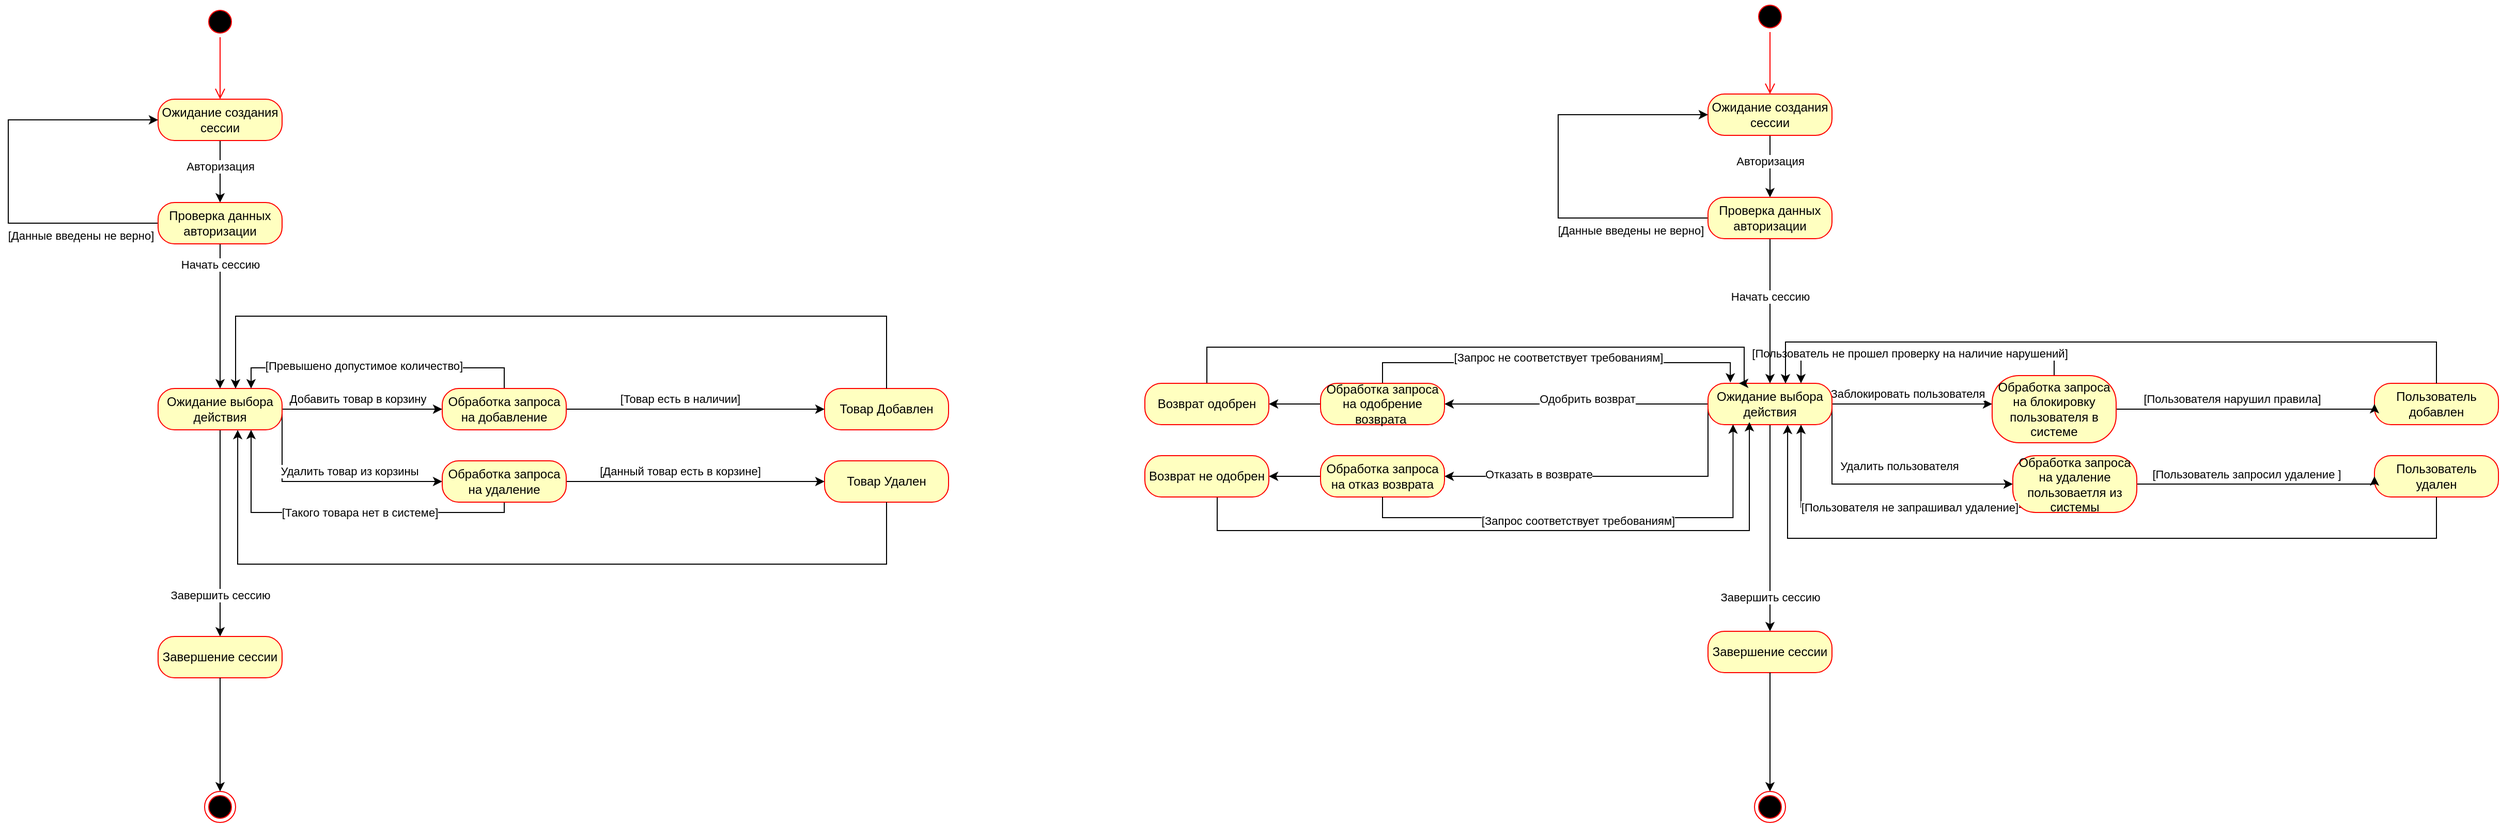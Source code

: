 <mxfile version="24.0.7" type="device">
  <diagram id="SjyvnTYL4WLvGiceQ5JA" name="Strona-1">
    <mxGraphModel dx="1687" dy="918" grid="1" gridSize="10" guides="1" tooltips="1" connect="1" arrows="1" fold="1" page="1" pageScale="1" pageWidth="827" pageHeight="1169" math="0" shadow="0">
      <root>
        <mxCell id="0" />
        <mxCell id="1" parent="0" />
        <mxCell id="MYHG3JWobE4DRymCTWOl-1" value="" style="ellipse;html=1;shape=endState;fillColor=#000000;strokeColor=#ff0000;" parent="1" vertex="1">
          <mxGeometry x="250" y="800" width="30" height="30" as="geometry" />
        </mxCell>
        <mxCell id="MYHG3JWobE4DRymCTWOl-2" value="" style="ellipse;html=1;shape=startState;fillColor=#000000;strokeColor=#ff0000;" parent="1" vertex="1">
          <mxGeometry x="250" y="40" width="30" height="30" as="geometry" />
        </mxCell>
        <mxCell id="MYHG3JWobE4DRymCTWOl-3" value="" style="edgeStyle=orthogonalEdgeStyle;html=1;verticalAlign=bottom;endArrow=open;endSize=8;strokeColor=#ff0000;rounded=0;" parent="1" source="MYHG3JWobE4DRymCTWOl-2" edge="1">
          <mxGeometry relative="1" as="geometry">
            <mxPoint x="265" y="130" as="targetPoint" />
          </mxGeometry>
        </mxCell>
        <mxCell id="MYHG3JWobE4DRymCTWOl-18" style="edgeStyle=orthogonalEdgeStyle;rounded=0;orthogonalLoop=1;jettySize=auto;html=1;exitX=0.5;exitY=1;exitDx=0;exitDy=0;" parent="1" source="MYHG3JWobE4DRymCTWOl-5" target="MYHG3JWobE4DRymCTWOl-17" edge="1">
          <mxGeometry relative="1" as="geometry" />
        </mxCell>
        <mxCell id="MYHG3JWobE4DRymCTWOl-21" value="Авторизация" style="edgeLabel;html=1;align=center;verticalAlign=middle;resizable=0;points=[];" parent="MYHG3JWobE4DRymCTWOl-18" vertex="1" connectable="0">
          <mxGeometry x="-0.168" relative="1" as="geometry">
            <mxPoint as="offset" />
          </mxGeometry>
        </mxCell>
        <mxCell id="MYHG3JWobE4DRymCTWOl-5" value="Ожидание создания сессии" style="rounded=1;whiteSpace=wrap;html=1;arcSize=40;fontColor=#000000;fillColor=#ffffc0;strokeColor=#ff0000;" parent="1" vertex="1">
          <mxGeometry x="205" y="130" width="120" height="40" as="geometry" />
        </mxCell>
        <mxCell id="MYHG3JWobE4DRymCTWOl-7" value="Товар Добавлен" style="rounded=1;whiteSpace=wrap;html=1;arcSize=40;fontColor=#000000;fillColor=#ffffc0;strokeColor=#ff0000;" parent="1" vertex="1">
          <mxGeometry x="850" y="410" width="120" height="40" as="geometry" />
        </mxCell>
        <mxCell id="MYHG3JWobE4DRymCTWOl-8" value="Товар Удален" style="rounded=1;whiteSpace=wrap;html=1;arcSize=40;fontColor=#000000;fillColor=#ffffc0;strokeColor=#ff0000;" parent="1" vertex="1">
          <mxGeometry x="850" y="480" width="120" height="40" as="geometry" />
        </mxCell>
        <mxCell id="MYHG3JWobE4DRymCTWOl-29" style="edgeStyle=orthogonalEdgeStyle;rounded=0;orthogonalLoop=1;jettySize=auto;html=1;exitX=1;exitY=0.5;exitDx=0;exitDy=0;" parent="1" source="MYHG3JWobE4DRymCTWOl-9" edge="1">
          <mxGeometry relative="1" as="geometry">
            <mxPoint x="480" y="430" as="targetPoint" />
          </mxGeometry>
        </mxCell>
        <mxCell id="MYHG3JWobE4DRymCTWOl-31" value="Добавить товар в корзину" style="edgeLabel;html=1;align=center;verticalAlign=middle;resizable=0;points=[];" parent="MYHG3JWobE4DRymCTWOl-29" vertex="1" connectable="0">
          <mxGeometry x="-0.063" y="1" relative="1" as="geometry">
            <mxPoint y="-9" as="offset" />
          </mxGeometry>
        </mxCell>
        <mxCell id="MYHG3JWobE4DRymCTWOl-30" style="edgeStyle=orthogonalEdgeStyle;rounded=0;orthogonalLoop=1;jettySize=auto;html=1;exitX=1;exitY=0.5;exitDx=0;exitDy=0;entryX=0;entryY=0.5;entryDx=0;entryDy=0;" parent="1" source="MYHG3JWobE4DRymCTWOl-9" target="MYHG3JWobE4DRymCTWOl-10" edge="1">
          <mxGeometry relative="1" as="geometry">
            <mxPoint x="460" y="500" as="targetPoint" />
            <Array as="points">
              <mxPoint x="325" y="500" />
            </Array>
          </mxGeometry>
        </mxCell>
        <mxCell id="MYHG3JWobE4DRymCTWOl-39" style="edgeStyle=orthogonalEdgeStyle;rounded=0;orthogonalLoop=1;jettySize=auto;html=1;exitX=0.5;exitY=1;exitDx=0;exitDy=0;" parent="1" source="MYHG3JWobE4DRymCTWOl-9" target="MYHG3JWobE4DRymCTWOl-12" edge="1">
          <mxGeometry relative="1" as="geometry" />
        </mxCell>
        <mxCell id="MYHG3JWobE4DRymCTWOl-9" value="Ожидание выбора действия" style="rounded=1;whiteSpace=wrap;html=1;arcSize=40;fontColor=#000000;fillColor=#ffffc0;strokeColor=#ff0000;" parent="1" vertex="1">
          <mxGeometry x="205" y="410" width="120" height="40" as="geometry" />
        </mxCell>
        <mxCell id="MYHG3JWobE4DRymCTWOl-35" style="edgeStyle=orthogonalEdgeStyle;rounded=0;orthogonalLoop=1;jettySize=auto;html=1;exitX=0.5;exitY=1;exitDx=0;exitDy=0;entryX=0.75;entryY=1;entryDx=0;entryDy=0;" parent="1" source="MYHG3JWobE4DRymCTWOl-10" target="MYHG3JWobE4DRymCTWOl-9" edge="1">
          <mxGeometry relative="1" as="geometry">
            <Array as="points">
              <mxPoint x="540" y="530" />
              <mxPoint x="295" y="530" />
            </Array>
          </mxGeometry>
        </mxCell>
        <mxCell id="MYHG3JWobE4DRymCTWOl-42" style="edgeStyle=orthogonalEdgeStyle;rounded=0;orthogonalLoop=1;jettySize=auto;html=1;exitX=1;exitY=0.5;exitDx=0;exitDy=0;entryX=0;entryY=0.5;entryDx=0;entryDy=0;" parent="1" source="MYHG3JWobE4DRymCTWOl-10" target="MYHG3JWobE4DRymCTWOl-8" edge="1">
          <mxGeometry relative="1" as="geometry" />
        </mxCell>
        <mxCell id="MYHG3JWobE4DRymCTWOl-45" value="[Данный товар есть в корзине]" style="edgeLabel;html=1;align=center;verticalAlign=middle;resizable=0;points=[];" parent="MYHG3JWobE4DRymCTWOl-42" vertex="1" connectable="0">
          <mxGeometry x="-0.281" y="1" relative="1" as="geometry">
            <mxPoint x="20" y="-9" as="offset" />
          </mxGeometry>
        </mxCell>
        <mxCell id="MYHG3JWobE4DRymCTWOl-10" value="Обработка запроса на удаление" style="rounded=1;whiteSpace=wrap;html=1;arcSize=40;fontColor=#000000;fillColor=#ffffc0;strokeColor=#ff0000;" parent="1" vertex="1">
          <mxGeometry x="480" y="480" width="120" height="40" as="geometry" />
        </mxCell>
        <mxCell id="MYHG3JWobE4DRymCTWOl-34" style="edgeStyle=orthogonalEdgeStyle;rounded=0;orthogonalLoop=1;jettySize=auto;html=1;exitX=0.5;exitY=0;exitDx=0;exitDy=0;entryX=0.75;entryY=0;entryDx=0;entryDy=0;" parent="1" source="MYHG3JWobE4DRymCTWOl-11" target="MYHG3JWobE4DRymCTWOl-9" edge="1">
          <mxGeometry relative="1" as="geometry" />
        </mxCell>
        <mxCell id="MYHG3JWobE4DRymCTWOl-40" value="[Превышено допустимое количество]" style="edgeLabel;html=1;align=center;verticalAlign=middle;resizable=0;points=[];" parent="MYHG3JWobE4DRymCTWOl-34" vertex="1" connectable="0">
          <mxGeometry x="0.094" y="-2" relative="1" as="geometry">
            <mxPoint as="offset" />
          </mxGeometry>
        </mxCell>
        <mxCell id="MYHG3JWobE4DRymCTWOl-43" style="edgeStyle=orthogonalEdgeStyle;rounded=0;orthogonalLoop=1;jettySize=auto;html=1;entryX=0;entryY=0.5;entryDx=0;entryDy=0;exitX=1;exitY=0.5;exitDx=0;exitDy=0;" parent="1" source="MYHG3JWobE4DRymCTWOl-11" target="MYHG3JWobE4DRymCTWOl-7" edge="1">
          <mxGeometry relative="1" as="geometry">
            <mxPoint x="670" y="430" as="sourcePoint" />
          </mxGeometry>
        </mxCell>
        <mxCell id="MYHG3JWobE4DRymCTWOl-44" value="[Товар есть в наличии]" style="edgeLabel;html=1;align=center;verticalAlign=middle;resizable=0;points=[];" parent="MYHG3JWobE4DRymCTWOl-43" vertex="1" connectable="0">
          <mxGeometry x="-0.252" y="1" relative="1" as="geometry">
            <mxPoint x="16" y="-9" as="offset" />
          </mxGeometry>
        </mxCell>
        <mxCell id="MYHG3JWobE4DRymCTWOl-11" value="Обработка запроса на добавление" style="rounded=1;whiteSpace=wrap;html=1;arcSize=40;fontColor=#000000;fillColor=#ffffc0;strokeColor=#ff0000;" parent="1" vertex="1">
          <mxGeometry x="480" y="410" width="120" height="40" as="geometry" />
        </mxCell>
        <mxCell id="MYHG3JWobE4DRymCTWOl-12" value="Завершение сессии" style="rounded=1;whiteSpace=wrap;html=1;arcSize=40;fontColor=#000000;fillColor=#ffffc0;strokeColor=#ff0000;" parent="1" vertex="1">
          <mxGeometry x="205" y="650" width="120" height="40" as="geometry" />
        </mxCell>
        <mxCell id="MYHG3JWobE4DRymCTWOl-15" style="edgeStyle=orthogonalEdgeStyle;rounded=0;orthogonalLoop=1;jettySize=auto;html=1;exitX=0.5;exitY=1;exitDx=0;exitDy=0;" parent="1" source="MYHG3JWobE4DRymCTWOl-12" target="MYHG3JWobE4DRymCTWOl-1" edge="1">
          <mxGeometry relative="1" as="geometry">
            <mxPoint x="265" y="760" as="sourcePoint" />
          </mxGeometry>
        </mxCell>
        <mxCell id="MYHG3JWobE4DRymCTWOl-16" value="Завершить сессию" style="edgeLabel;html=1;align=center;verticalAlign=middle;resizable=0;points=[];" parent="MYHG3JWobE4DRymCTWOl-15" vertex="1" connectable="0">
          <mxGeometry x="-0.287" y="-2" relative="1" as="geometry">
            <mxPoint x="2" y="-119" as="offset" />
          </mxGeometry>
        </mxCell>
        <mxCell id="MYHG3JWobE4DRymCTWOl-22" style="edgeStyle=orthogonalEdgeStyle;rounded=0;orthogonalLoop=1;jettySize=auto;html=1;exitX=0;exitY=0.5;exitDx=0;exitDy=0;entryX=0;entryY=0.5;entryDx=0;entryDy=0;" parent="1" source="MYHG3JWobE4DRymCTWOl-17" target="MYHG3JWobE4DRymCTWOl-5" edge="1">
          <mxGeometry relative="1" as="geometry">
            <Array as="points">
              <mxPoint x="60" y="250" />
              <mxPoint x="60" y="150" />
            </Array>
          </mxGeometry>
        </mxCell>
        <mxCell id="MYHG3JWobE4DRymCTWOl-23" value="[Данные введены не верно]" style="edgeLabel;html=1;align=center;verticalAlign=middle;resizable=0;points=[];" parent="MYHG3JWobE4DRymCTWOl-22" vertex="1" connectable="0">
          <mxGeometry x="0.069" y="2" relative="1" as="geometry">
            <mxPoint x="72" y="75" as="offset" />
          </mxGeometry>
        </mxCell>
        <mxCell id="MYHG3JWobE4DRymCTWOl-25" style="edgeStyle=orthogonalEdgeStyle;rounded=0;orthogonalLoop=1;jettySize=auto;html=1;exitX=0.5;exitY=1;exitDx=0;exitDy=0;entryX=0.5;entryY=0;entryDx=0;entryDy=0;" parent="1" source="MYHG3JWobE4DRymCTWOl-17" target="MYHG3JWobE4DRymCTWOl-9" edge="1">
          <mxGeometry relative="1" as="geometry">
            <mxPoint x="265" y="320.0" as="targetPoint" />
          </mxGeometry>
        </mxCell>
        <mxCell id="MYHG3JWobE4DRymCTWOl-27" value="Начать сессию" style="edgeLabel;html=1;align=center;verticalAlign=middle;resizable=0;points=[];" parent="MYHG3JWobE4DRymCTWOl-25" vertex="1" connectable="0">
          <mxGeometry x="0.051" y="-1" relative="1" as="geometry">
            <mxPoint x="1" y="-54" as="offset" />
          </mxGeometry>
        </mxCell>
        <mxCell id="MYHG3JWobE4DRymCTWOl-17" value="Проверка данных авторизации" style="rounded=1;whiteSpace=wrap;html=1;arcSize=40;fontColor=#000000;fillColor=#ffffc0;strokeColor=#ff0000;" parent="1" vertex="1">
          <mxGeometry x="205" y="230" width="120" height="40" as="geometry" />
        </mxCell>
        <mxCell id="MYHG3JWobE4DRymCTWOl-32" value="Удалить товар из корзины" style="edgeLabel;html=1;align=center;verticalAlign=middle;resizable=0;points=[];" parent="1" vertex="1" connectable="0">
          <mxGeometry x="389.998" y="490" as="geometry" />
        </mxCell>
        <mxCell id="MYHG3JWobE4DRymCTWOl-37" style="edgeStyle=orthogonalEdgeStyle;rounded=0;orthogonalLoop=1;jettySize=auto;html=1;exitX=0.5;exitY=0;exitDx=0;exitDy=0;entryX=0.625;entryY=0.003;entryDx=0;entryDy=0;entryPerimeter=0;" parent="1" source="MYHG3JWobE4DRymCTWOl-7" target="MYHG3JWobE4DRymCTWOl-9" edge="1">
          <mxGeometry relative="1" as="geometry">
            <Array as="points">
              <mxPoint x="910" y="340" />
              <mxPoint x="280" y="340" />
            </Array>
          </mxGeometry>
        </mxCell>
        <mxCell id="MYHG3JWobE4DRymCTWOl-38" style="edgeStyle=orthogonalEdgeStyle;rounded=0;orthogonalLoop=1;jettySize=auto;html=1;exitX=0.5;exitY=1;exitDx=0;exitDy=0;entryX=0.642;entryY=1.003;entryDx=0;entryDy=0;entryPerimeter=0;" parent="1" source="MYHG3JWobE4DRymCTWOl-8" target="MYHG3JWobE4DRymCTWOl-9" edge="1">
          <mxGeometry relative="1" as="geometry">
            <Array as="points">
              <mxPoint x="910" y="580" />
              <mxPoint x="282" y="580" />
            </Array>
          </mxGeometry>
        </mxCell>
        <mxCell id="MYHG3JWobE4DRymCTWOl-41" value="[Такого товара нет в системе]" style="edgeLabel;html=1;align=center;verticalAlign=middle;resizable=0;points=[];" parent="1" vertex="1" connectable="0">
          <mxGeometry x="400.003" y="530.0" as="geometry" />
        </mxCell>
        <mxCell id="MYHG3JWobE4DRymCTWOl-47" value="" style="ellipse;html=1;shape=endState;fillColor=#000000;strokeColor=#ff0000;" parent="1" vertex="1">
          <mxGeometry x="1750" y="800" width="30" height="30" as="geometry" />
        </mxCell>
        <mxCell id="MYHG3JWobE4DRymCTWOl-48" value="" style="ellipse;html=1;shape=startState;fillColor=#000000;strokeColor=#ff0000;" parent="1" vertex="1">
          <mxGeometry x="1750" y="35" width="30" height="30" as="geometry" />
        </mxCell>
        <mxCell id="MYHG3JWobE4DRymCTWOl-49" value="" style="edgeStyle=orthogonalEdgeStyle;html=1;verticalAlign=bottom;endArrow=open;endSize=8;strokeColor=#ff0000;rounded=0;" parent="1" source="MYHG3JWobE4DRymCTWOl-48" edge="1">
          <mxGeometry relative="1" as="geometry">
            <mxPoint x="1765" y="125" as="targetPoint" />
          </mxGeometry>
        </mxCell>
        <mxCell id="MYHG3JWobE4DRymCTWOl-50" style="edgeStyle=orthogonalEdgeStyle;rounded=0;orthogonalLoop=1;jettySize=auto;html=1;exitX=0.5;exitY=1;exitDx=0;exitDy=0;" parent="1" source="MYHG3JWobE4DRymCTWOl-52" target="MYHG3JWobE4DRymCTWOl-76" edge="1">
          <mxGeometry relative="1" as="geometry" />
        </mxCell>
        <mxCell id="MYHG3JWobE4DRymCTWOl-51" value="Авторизация" style="edgeLabel;html=1;align=center;verticalAlign=middle;resizable=0;points=[];" parent="MYHG3JWobE4DRymCTWOl-50" vertex="1" connectable="0">
          <mxGeometry x="-0.168" relative="1" as="geometry">
            <mxPoint as="offset" />
          </mxGeometry>
        </mxCell>
        <mxCell id="MYHG3JWobE4DRymCTWOl-52" value="Ожидание создания сессии" style="rounded=1;whiteSpace=wrap;html=1;arcSize=40;fontColor=#000000;fillColor=#ffffc0;strokeColor=#ff0000;" parent="1" vertex="1">
          <mxGeometry x="1705" y="125" width="120" height="40" as="geometry" />
        </mxCell>
        <mxCell id="MYHG3JWobE4DRymCTWOl-53" value="Пользователь добавлен" style="rounded=1;whiteSpace=wrap;html=1;arcSize=40;fontColor=#000000;fillColor=#ffffc0;strokeColor=#ff0000;" parent="1" vertex="1">
          <mxGeometry x="2350" y="405" width="120" height="40" as="geometry" />
        </mxCell>
        <mxCell id="MYHG3JWobE4DRymCTWOl-54" value="Пользователь удален" style="rounded=1;whiteSpace=wrap;html=1;arcSize=40;fontColor=#000000;fillColor=#ffffc0;strokeColor=#ff0000;" parent="1" vertex="1">
          <mxGeometry x="2350" y="475" width="120" height="40" as="geometry" />
        </mxCell>
        <mxCell id="MYHG3JWobE4DRymCTWOl-55" style="edgeStyle=orthogonalEdgeStyle;rounded=0;orthogonalLoop=1;jettySize=auto;html=1;exitX=1;exitY=0.5;exitDx=0;exitDy=0;" parent="1" source="MYHG3JWobE4DRymCTWOl-59" edge="1">
          <mxGeometry relative="1" as="geometry">
            <mxPoint x="1980" y="425" as="targetPoint" />
          </mxGeometry>
        </mxCell>
        <mxCell id="MYHG3JWobE4DRymCTWOl-56" value="Заблокировать пользователя" style="edgeLabel;html=1;align=center;verticalAlign=middle;resizable=0;points=[];" parent="MYHG3JWobE4DRymCTWOl-55" vertex="1" connectable="0">
          <mxGeometry x="-0.063" y="1" relative="1" as="geometry">
            <mxPoint y="-9" as="offset" />
          </mxGeometry>
        </mxCell>
        <mxCell id="MYHG3JWobE4DRymCTWOl-57" style="edgeStyle=orthogonalEdgeStyle;rounded=0;orthogonalLoop=1;jettySize=auto;html=1;exitX=1;exitY=0.5;exitDx=0;exitDy=0;entryX=0;entryY=0.5;entryDx=0;entryDy=0;" parent="1" source="MYHG3JWobE4DRymCTWOl-59" target="MYHG3JWobE4DRymCTWOl-63" edge="1">
          <mxGeometry relative="1" as="geometry">
            <mxPoint x="1960" y="495" as="targetPoint" />
            <Array as="points">
              <mxPoint x="1825" y="503" />
            </Array>
          </mxGeometry>
        </mxCell>
        <mxCell id="MYHG3JWobE4DRymCTWOl-58" style="edgeStyle=orthogonalEdgeStyle;rounded=0;orthogonalLoop=1;jettySize=auto;html=1;exitX=0.5;exitY=1;exitDx=0;exitDy=0;" parent="1" source="MYHG3JWobE4DRymCTWOl-59" target="MYHG3JWobE4DRymCTWOl-69" edge="1">
          <mxGeometry relative="1" as="geometry" />
        </mxCell>
        <mxCell id="gf1wdRG9GtFfKNrij7ZL-4" style="edgeStyle=orthogonalEdgeStyle;rounded=0;orthogonalLoop=1;jettySize=auto;html=1;exitX=0;exitY=0.5;exitDx=0;exitDy=0;entryX=1;entryY=0.5;entryDx=0;entryDy=0;" parent="1" source="MYHG3JWobE4DRymCTWOl-59" target="gf1wdRG9GtFfKNrij7ZL-2" edge="1">
          <mxGeometry relative="1" as="geometry" />
        </mxCell>
        <mxCell id="gf1wdRG9GtFfKNrij7ZL-5" value="Одобрить возврат" style="edgeLabel;html=1;align=center;verticalAlign=middle;resizable=0;points=[];" parent="gf1wdRG9GtFfKNrij7ZL-4" vertex="1" connectable="0">
          <mxGeometry x="-0.077" y="-5" relative="1" as="geometry">
            <mxPoint as="offset" />
          </mxGeometry>
        </mxCell>
        <mxCell id="gf1wdRG9GtFfKNrij7ZL-6" style="edgeStyle=orthogonalEdgeStyle;rounded=0;orthogonalLoop=1;jettySize=auto;html=1;exitX=0;exitY=0.5;exitDx=0;exitDy=0;entryX=1;entryY=0.5;entryDx=0;entryDy=0;" parent="1" source="MYHG3JWobE4DRymCTWOl-59" target="gf1wdRG9GtFfKNrij7ZL-3" edge="1">
          <mxGeometry relative="1" as="geometry">
            <Array as="points">
              <mxPoint x="1705" y="495" />
            </Array>
          </mxGeometry>
        </mxCell>
        <mxCell id="gf1wdRG9GtFfKNrij7ZL-7" value="Отказать в возврате" style="edgeLabel;html=1;align=center;verticalAlign=middle;resizable=0;points=[];" parent="gf1wdRG9GtFfKNrij7ZL-6" vertex="1" connectable="0">
          <mxGeometry x="0.44" y="-2" relative="1" as="geometry">
            <mxPoint as="offset" />
          </mxGeometry>
        </mxCell>
        <mxCell id="MYHG3JWobE4DRymCTWOl-59" value="Ожидание выбора действия" style="rounded=1;whiteSpace=wrap;html=1;arcSize=40;fontColor=#000000;fillColor=#ffffc0;strokeColor=#ff0000;" parent="1" vertex="1">
          <mxGeometry x="1705" y="405" width="120" height="40" as="geometry" />
        </mxCell>
        <mxCell id="MYHG3JWobE4DRymCTWOl-60" style="edgeStyle=orthogonalEdgeStyle;rounded=0;orthogonalLoop=1;jettySize=auto;html=1;exitX=0.5;exitY=1;exitDx=0;exitDy=0;entryX=0.75;entryY=1;entryDx=0;entryDy=0;" parent="1" source="MYHG3JWobE4DRymCTWOl-63" target="MYHG3JWobE4DRymCTWOl-59" edge="1">
          <mxGeometry relative="1" as="geometry">
            <Array as="points">
              <mxPoint x="2040" y="525" />
              <mxPoint x="1795" y="525" />
            </Array>
          </mxGeometry>
        </mxCell>
        <mxCell id="MYHG3JWobE4DRymCTWOl-61" style="edgeStyle=orthogonalEdgeStyle;rounded=0;orthogonalLoop=1;jettySize=auto;html=1;exitX=1;exitY=0.5;exitDx=0;exitDy=0;entryX=0;entryY=0.5;entryDx=0;entryDy=0;" parent="1" source="MYHG3JWobE4DRymCTWOl-63" target="MYHG3JWobE4DRymCTWOl-54" edge="1">
          <mxGeometry relative="1" as="geometry">
            <Array as="points">
              <mxPoint x="2350" y="502" />
            </Array>
          </mxGeometry>
        </mxCell>
        <mxCell id="MYHG3JWobE4DRymCTWOl-62" value="[Пользователь запросил удаление ]" style="edgeLabel;html=1;align=center;verticalAlign=middle;resizable=0;points=[];" parent="MYHG3JWobE4DRymCTWOl-61" vertex="1" connectable="0">
          <mxGeometry x="-0.281" y="1" relative="1" as="geometry">
            <mxPoint x="20" y="-9" as="offset" />
          </mxGeometry>
        </mxCell>
        <mxCell id="MYHG3JWobE4DRymCTWOl-63" value="Обработка запроса на удаление пользоваетля из системы" style="rounded=1;whiteSpace=wrap;html=1;arcSize=40;fontColor=#000000;fillColor=#ffffc0;strokeColor=#ff0000;" parent="1" vertex="1">
          <mxGeometry x="2000" y="475" width="120" height="55" as="geometry" />
        </mxCell>
        <mxCell id="MYHG3JWobE4DRymCTWOl-64" style="edgeStyle=orthogonalEdgeStyle;rounded=0;orthogonalLoop=1;jettySize=auto;html=1;exitX=0.5;exitY=0;exitDx=0;exitDy=0;entryX=0.75;entryY=0;entryDx=0;entryDy=0;" parent="1" source="MYHG3JWobE4DRymCTWOl-68" target="MYHG3JWobE4DRymCTWOl-59" edge="1">
          <mxGeometry relative="1" as="geometry" />
        </mxCell>
        <mxCell id="MYHG3JWobE4DRymCTWOl-65" value="[Пользователь не прошел проверку на наличие нарушений]" style="edgeLabel;html=1;align=center;verticalAlign=middle;resizable=0;points=[];" parent="MYHG3JWobE4DRymCTWOl-64" vertex="1" connectable="0">
          <mxGeometry x="0.094" y="-2" relative="1" as="geometry">
            <mxPoint as="offset" />
          </mxGeometry>
        </mxCell>
        <mxCell id="MYHG3JWobE4DRymCTWOl-66" style="edgeStyle=orthogonalEdgeStyle;rounded=0;orthogonalLoop=1;jettySize=auto;html=1;entryX=0;entryY=0.5;entryDx=0;entryDy=0;exitX=1;exitY=0.5;exitDx=0;exitDy=0;" parent="1" source="MYHG3JWobE4DRymCTWOl-68" target="MYHG3JWobE4DRymCTWOl-53" edge="1">
          <mxGeometry relative="1" as="geometry">
            <mxPoint x="2170" y="425" as="sourcePoint" />
            <Array as="points">
              <mxPoint x="2350" y="430" />
            </Array>
          </mxGeometry>
        </mxCell>
        <mxCell id="MYHG3JWobE4DRymCTWOl-67" value="[Пользователя нарушил правила]" style="edgeLabel;html=1;align=center;verticalAlign=middle;resizable=0;points=[];" parent="MYHG3JWobE4DRymCTWOl-66" vertex="1" connectable="0">
          <mxGeometry x="-0.252" y="1" relative="1" as="geometry">
            <mxPoint x="16" y="-9" as="offset" />
          </mxGeometry>
        </mxCell>
        <mxCell id="MYHG3JWobE4DRymCTWOl-68" value="Обработка запроса на блокировку пользователя в системе" style="rounded=1;whiteSpace=wrap;html=1;arcSize=40;fontColor=#000000;fillColor=#ffffc0;strokeColor=#ff0000;" parent="1" vertex="1">
          <mxGeometry x="1980" y="397.5" width="120" height="65" as="geometry" />
        </mxCell>
        <mxCell id="MYHG3JWobE4DRymCTWOl-69" value="&lt;div&gt;Завершение сессии&lt;/div&gt;" style="rounded=1;whiteSpace=wrap;html=1;arcSize=40;fontColor=#000000;fillColor=#ffffc0;strokeColor=#ff0000;" parent="1" vertex="1">
          <mxGeometry x="1705" y="645" width="120" height="40" as="geometry" />
        </mxCell>
        <mxCell id="MYHG3JWobE4DRymCTWOl-70" style="edgeStyle=orthogonalEdgeStyle;rounded=0;orthogonalLoop=1;jettySize=auto;html=1;exitX=0.5;exitY=1;exitDx=0;exitDy=0;" parent="1" source="MYHG3JWobE4DRymCTWOl-69" target="MYHG3JWobE4DRymCTWOl-47" edge="1">
          <mxGeometry relative="1" as="geometry">
            <mxPoint x="1765" y="755" as="sourcePoint" />
          </mxGeometry>
        </mxCell>
        <mxCell id="MYHG3JWobE4DRymCTWOl-71" value="Завершить сессию" style="edgeLabel;html=1;align=center;verticalAlign=middle;resizable=0;points=[];" parent="MYHG3JWobE4DRymCTWOl-70" vertex="1" connectable="0">
          <mxGeometry x="-0.287" y="-2" relative="1" as="geometry">
            <mxPoint x="2" y="-114" as="offset" />
          </mxGeometry>
        </mxCell>
        <mxCell id="MYHG3JWobE4DRymCTWOl-72" style="edgeStyle=orthogonalEdgeStyle;rounded=0;orthogonalLoop=1;jettySize=auto;html=1;exitX=0;exitY=0.5;exitDx=0;exitDy=0;entryX=0;entryY=0.5;entryDx=0;entryDy=0;" parent="1" source="MYHG3JWobE4DRymCTWOl-76" target="MYHG3JWobE4DRymCTWOl-52" edge="1">
          <mxGeometry relative="1" as="geometry">
            <Array as="points">
              <mxPoint x="1560" y="245" />
              <mxPoint x="1560" y="145" />
            </Array>
          </mxGeometry>
        </mxCell>
        <mxCell id="MYHG3JWobE4DRymCTWOl-73" value="[Данные введены не верно]" style="edgeLabel;html=1;align=center;verticalAlign=middle;resizable=0;points=[];" parent="MYHG3JWobE4DRymCTWOl-72" vertex="1" connectable="0">
          <mxGeometry x="0.069" y="2" relative="1" as="geometry">
            <mxPoint x="72" y="75" as="offset" />
          </mxGeometry>
        </mxCell>
        <mxCell id="MYHG3JWobE4DRymCTWOl-74" style="edgeStyle=orthogonalEdgeStyle;rounded=0;orthogonalLoop=1;jettySize=auto;html=1;exitX=0.5;exitY=1;exitDx=0;exitDy=0;entryX=0.5;entryY=0;entryDx=0;entryDy=0;" parent="1" source="MYHG3JWobE4DRymCTWOl-76" target="MYHG3JWobE4DRymCTWOl-59" edge="1">
          <mxGeometry relative="1" as="geometry">
            <mxPoint x="1765" y="315" as="targetPoint" />
          </mxGeometry>
        </mxCell>
        <mxCell id="gf1wdRG9GtFfKNrij7ZL-1" value="Начать сессию" style="edgeLabel;html=1;align=center;verticalAlign=middle;resizable=0;points=[];" parent="MYHG3JWobE4DRymCTWOl-74" vertex="1" connectable="0">
          <mxGeometry x="-0.216" relative="1" as="geometry">
            <mxPoint y="1" as="offset" />
          </mxGeometry>
        </mxCell>
        <mxCell id="MYHG3JWobE4DRymCTWOl-76" value="Проверка данных авторизации" style="rounded=1;whiteSpace=wrap;html=1;arcSize=40;fontColor=#000000;fillColor=#ffffc0;strokeColor=#ff0000;" parent="1" vertex="1">
          <mxGeometry x="1705" y="225" width="120" height="40" as="geometry" />
        </mxCell>
        <mxCell id="MYHG3JWobE4DRymCTWOl-79" value="Удалить пользователя" style="edgeLabel;html=1;align=center;verticalAlign=middle;resizable=0;points=[];" parent="1" vertex="1" connectable="0">
          <mxGeometry x="1889.998" y="485" as="geometry" />
        </mxCell>
        <mxCell id="MYHG3JWobE4DRymCTWOl-80" style="edgeStyle=orthogonalEdgeStyle;rounded=0;orthogonalLoop=1;jettySize=auto;html=1;exitX=0.5;exitY=0;exitDx=0;exitDy=0;entryX=0.625;entryY=0.003;entryDx=0;entryDy=0;entryPerimeter=0;" parent="1" source="MYHG3JWobE4DRymCTWOl-53" target="MYHG3JWobE4DRymCTWOl-59" edge="1">
          <mxGeometry relative="1" as="geometry">
            <Array as="points">
              <mxPoint x="2410" y="365" />
              <mxPoint x="1780" y="365" />
            </Array>
          </mxGeometry>
        </mxCell>
        <mxCell id="MYHG3JWobE4DRymCTWOl-81" style="edgeStyle=orthogonalEdgeStyle;rounded=0;orthogonalLoop=1;jettySize=auto;html=1;exitX=0.5;exitY=1;exitDx=0;exitDy=0;entryX=0.642;entryY=1.003;entryDx=0;entryDy=0;entryPerimeter=0;" parent="1" source="MYHG3JWobE4DRymCTWOl-54" target="MYHG3JWobE4DRymCTWOl-59" edge="1">
          <mxGeometry relative="1" as="geometry">
            <Array as="points">
              <mxPoint x="2410" y="555" />
              <mxPoint x="1782" y="555" />
            </Array>
          </mxGeometry>
        </mxCell>
        <mxCell id="MYHG3JWobE4DRymCTWOl-82" value="[Пользователя не запрашивал удаление]" style="edgeLabel;html=1;align=center;verticalAlign=middle;resizable=0;points=[];" parent="1" vertex="1" connectable="0">
          <mxGeometry x="1900.003" y="525.0" as="geometry" />
        </mxCell>
        <mxCell id="gf1wdRG9GtFfKNrij7ZL-8" style="edgeStyle=orthogonalEdgeStyle;rounded=0;orthogonalLoop=1;jettySize=auto;html=1;exitX=0.5;exitY=0;exitDx=0;exitDy=0;entryX=0.18;entryY=-0.02;entryDx=0;entryDy=0;entryPerimeter=0;" parent="1" source="gf1wdRG9GtFfKNrij7ZL-2" target="MYHG3JWobE4DRymCTWOl-59" edge="1">
          <mxGeometry relative="1" as="geometry" />
        </mxCell>
        <mxCell id="gf1wdRG9GtFfKNrij7ZL-9" value="[Запрос не соответствует требованиям]" style="edgeLabel;html=1;align=center;verticalAlign=middle;resizable=0;points=[];" parent="gf1wdRG9GtFfKNrij7ZL-8" vertex="1" connectable="0">
          <mxGeometry x="-0.069" y="2" relative="1" as="geometry">
            <mxPoint x="15" y="-3" as="offset" />
          </mxGeometry>
        </mxCell>
        <mxCell id="gf1wdRG9GtFfKNrij7ZL-15" style="edgeStyle=orthogonalEdgeStyle;rounded=0;orthogonalLoop=1;jettySize=auto;html=1;exitX=0;exitY=0.5;exitDx=0;exitDy=0;entryX=1;entryY=0.5;entryDx=0;entryDy=0;" parent="1" source="gf1wdRG9GtFfKNrij7ZL-2" target="gf1wdRG9GtFfKNrij7ZL-13" edge="1">
          <mxGeometry relative="1" as="geometry" />
        </mxCell>
        <mxCell id="gf1wdRG9GtFfKNrij7ZL-2" value="Обработка запроса на одобрение возврата&amp;nbsp;" style="rounded=1;whiteSpace=wrap;html=1;arcSize=40;fontColor=#000000;fillColor=#ffffc0;strokeColor=#ff0000;" parent="1" vertex="1">
          <mxGeometry x="1330" y="405" width="120" height="40" as="geometry" />
        </mxCell>
        <mxCell id="gf1wdRG9GtFfKNrij7ZL-16" style="edgeStyle=orthogonalEdgeStyle;rounded=0;orthogonalLoop=1;jettySize=auto;html=1;exitX=0;exitY=0.5;exitDx=0;exitDy=0;entryX=1;entryY=0.5;entryDx=0;entryDy=0;" parent="1" source="gf1wdRG9GtFfKNrij7ZL-3" target="gf1wdRG9GtFfKNrij7ZL-14" edge="1">
          <mxGeometry relative="1" as="geometry" />
        </mxCell>
        <mxCell id="gf1wdRG9GtFfKNrij7ZL-3" value="Обработка запроса на отказ возврата" style="rounded=1;whiteSpace=wrap;html=1;arcSize=40;fontColor=#000000;fillColor=#ffffc0;strokeColor=#ff0000;" parent="1" vertex="1">
          <mxGeometry x="1330" y="475" width="120" height="40" as="geometry" />
        </mxCell>
        <mxCell id="gf1wdRG9GtFfKNrij7ZL-11" style="edgeStyle=orthogonalEdgeStyle;rounded=0;orthogonalLoop=1;jettySize=auto;html=1;exitX=0.5;exitY=1;exitDx=0;exitDy=0;entryX=0.202;entryY=0.993;entryDx=0;entryDy=0;entryPerimeter=0;" parent="1" source="gf1wdRG9GtFfKNrij7ZL-3" target="MYHG3JWobE4DRymCTWOl-59" edge="1">
          <mxGeometry relative="1" as="geometry" />
        </mxCell>
        <mxCell id="YZxg4SMlGtO2Pgm0hKt_-3" value="[Запрос соответствует требованиям]" style="edgeLabel;html=1;align=center;verticalAlign=middle;resizable=0;points=[];" vertex="1" connectable="0" parent="gf1wdRG9GtFfKNrij7ZL-11">
          <mxGeometry x="-0.072" y="-3" relative="1" as="geometry">
            <mxPoint as="offset" />
          </mxGeometry>
        </mxCell>
        <mxCell id="gf1wdRG9GtFfKNrij7ZL-17" style="edgeStyle=orthogonalEdgeStyle;rounded=0;orthogonalLoop=1;jettySize=auto;html=1;exitX=0.5;exitY=0;exitDx=0;exitDy=0;entryX=0.25;entryY=0;entryDx=0;entryDy=0;" parent="1" source="gf1wdRG9GtFfKNrij7ZL-13" target="MYHG3JWobE4DRymCTWOl-59" edge="1">
          <mxGeometry relative="1" as="geometry">
            <Array as="points">
              <mxPoint x="1220" y="370" />
              <mxPoint x="1740" y="370" />
              <mxPoint x="1740" y="405" />
            </Array>
          </mxGeometry>
        </mxCell>
        <mxCell id="gf1wdRG9GtFfKNrij7ZL-13" value="Возврат одобрен" style="rounded=1;whiteSpace=wrap;html=1;arcSize=40;fontColor=#000000;fillColor=#ffffc0;strokeColor=#ff0000;" parent="1" vertex="1">
          <mxGeometry x="1160" y="405" width="120" height="40" as="geometry" />
        </mxCell>
        <mxCell id="gf1wdRG9GtFfKNrij7ZL-18" style="edgeStyle=orthogonalEdgeStyle;rounded=0;orthogonalLoop=1;jettySize=auto;html=1;exitX=0.5;exitY=1;exitDx=0;exitDy=0;entryX=0.25;entryY=1;entryDx=0;entryDy=0;" parent="1" edge="1">
          <mxGeometry relative="1" as="geometry">
            <Array as="points">
              <mxPoint x="1230.03" y="547.5" />
              <mxPoint x="1745.03" y="547.5" />
            </Array>
            <mxPoint x="1230.03" y="512.5" as="sourcePoint" />
            <mxPoint x="1745.03" y="442.5" as="targetPoint" />
          </mxGeometry>
        </mxCell>
        <mxCell id="gf1wdRG9GtFfKNrij7ZL-14" value="Возврат не одобрен" style="rounded=1;whiteSpace=wrap;html=1;arcSize=40;fontColor=#000000;fillColor=#ffffc0;strokeColor=#ff0000;" parent="1" vertex="1">
          <mxGeometry x="1160" y="475" width="120" height="40" as="geometry" />
        </mxCell>
      </root>
    </mxGraphModel>
  </diagram>
</mxfile>
